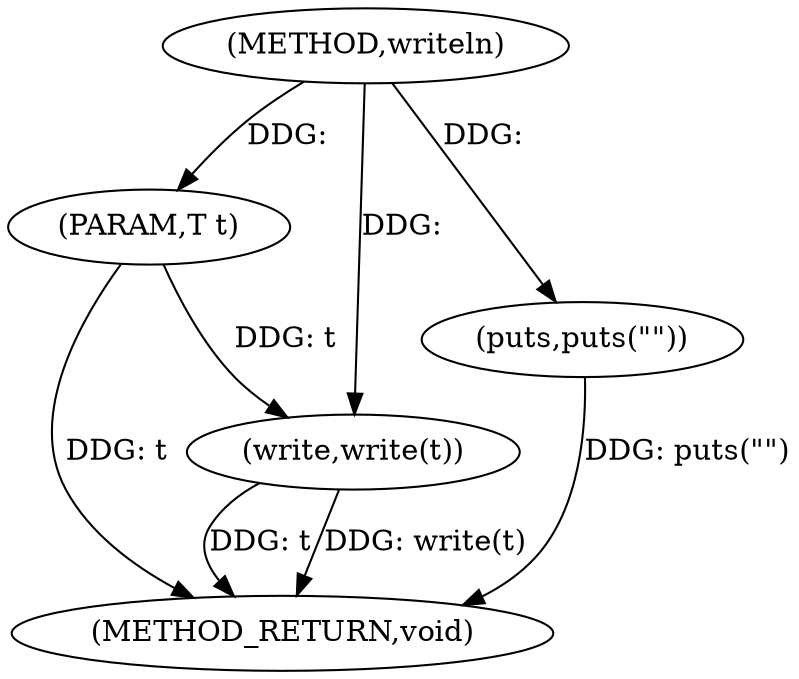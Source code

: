 digraph "writeln" {  
"1000216" [label = "(METHOD,writeln)" ]
"1000223" [label = "(METHOD_RETURN,void)" ]
"1000217" [label = "(PARAM,T t)" ]
"1000219" [label = "(write,write(t))" ]
"1000221" [label = "(puts,puts(\"\"))" ]
  "1000217" -> "1000223"  [ label = "DDG: t"] 
  "1000219" -> "1000223"  [ label = "DDG: t"] 
  "1000219" -> "1000223"  [ label = "DDG: write(t)"] 
  "1000221" -> "1000223"  [ label = "DDG: puts(\"\")"] 
  "1000216" -> "1000217"  [ label = "DDG: "] 
  "1000217" -> "1000219"  [ label = "DDG: t"] 
  "1000216" -> "1000219"  [ label = "DDG: "] 
  "1000216" -> "1000221"  [ label = "DDG: "] 
}
